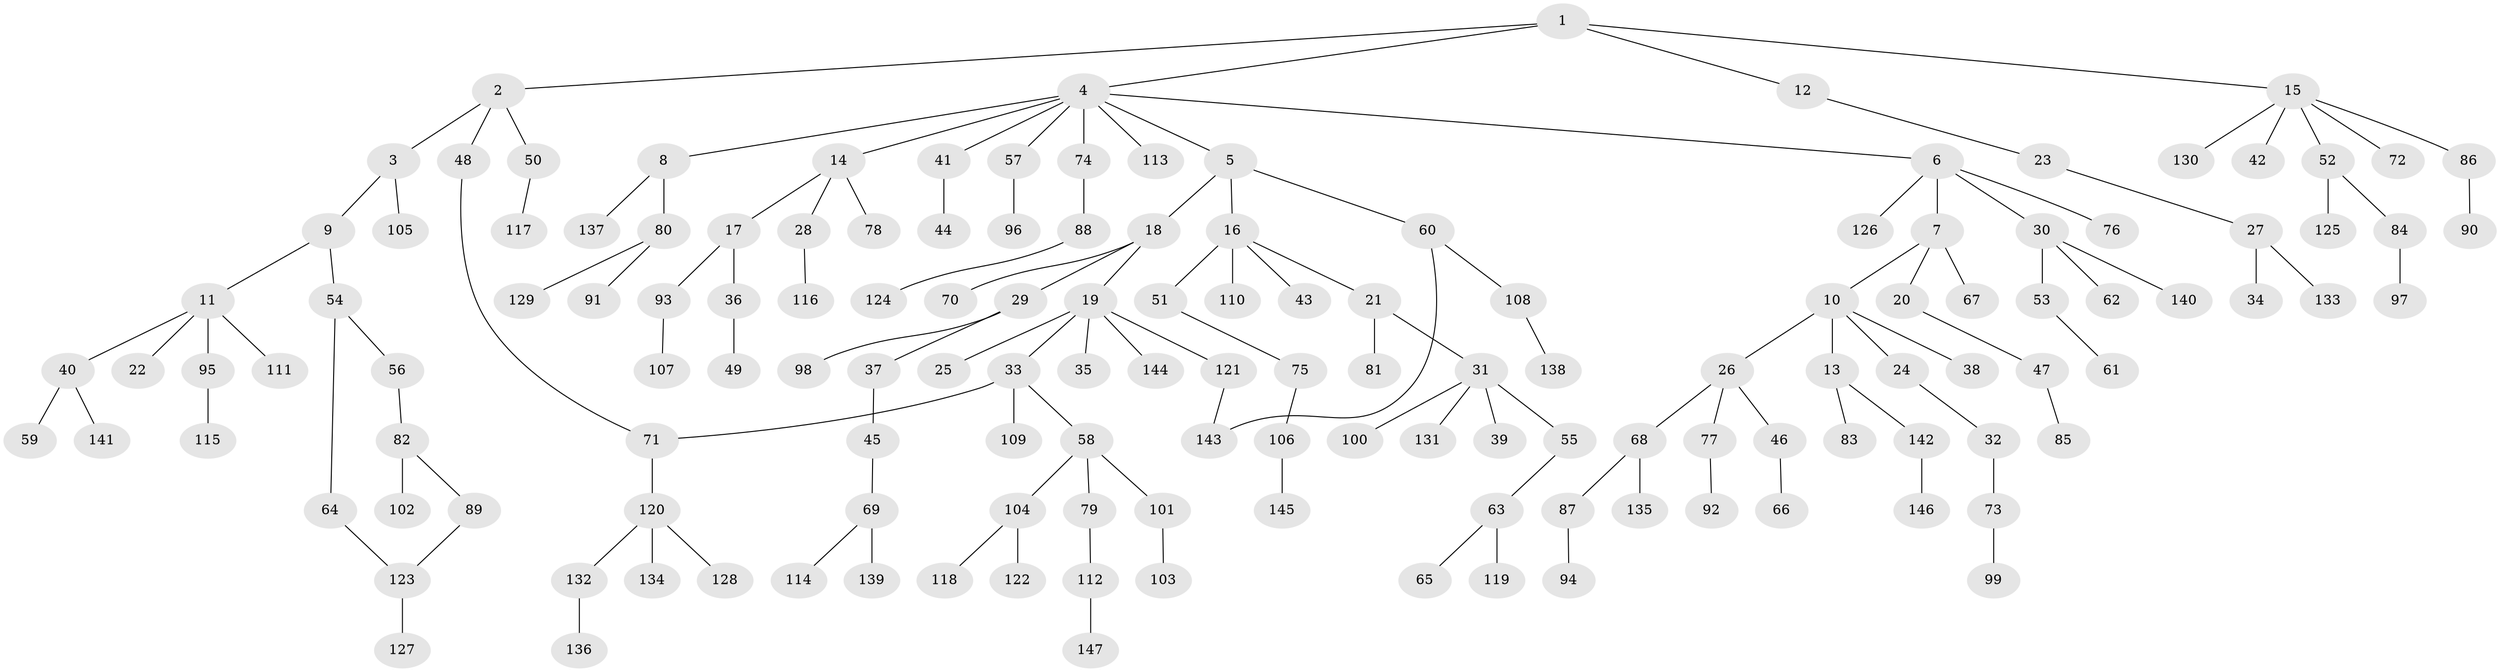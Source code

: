 // coarse degree distribution, {4: 0.06862745098039216, 9: 0.00980392156862745, 7: 0.0196078431372549, 2: 0.20588235294117646, 3: 0.09803921568627451, 5: 0.029411764705882353, 6: 0.00980392156862745, 8: 0.00980392156862745, 1: 0.5490196078431373}
// Generated by graph-tools (version 1.1) at 2025/51/02/27/25 19:51:39]
// undirected, 147 vertices, 149 edges
graph export_dot {
graph [start="1"]
  node [color=gray90,style=filled];
  1;
  2;
  3;
  4;
  5;
  6;
  7;
  8;
  9;
  10;
  11;
  12;
  13;
  14;
  15;
  16;
  17;
  18;
  19;
  20;
  21;
  22;
  23;
  24;
  25;
  26;
  27;
  28;
  29;
  30;
  31;
  32;
  33;
  34;
  35;
  36;
  37;
  38;
  39;
  40;
  41;
  42;
  43;
  44;
  45;
  46;
  47;
  48;
  49;
  50;
  51;
  52;
  53;
  54;
  55;
  56;
  57;
  58;
  59;
  60;
  61;
  62;
  63;
  64;
  65;
  66;
  67;
  68;
  69;
  70;
  71;
  72;
  73;
  74;
  75;
  76;
  77;
  78;
  79;
  80;
  81;
  82;
  83;
  84;
  85;
  86;
  87;
  88;
  89;
  90;
  91;
  92;
  93;
  94;
  95;
  96;
  97;
  98;
  99;
  100;
  101;
  102;
  103;
  104;
  105;
  106;
  107;
  108;
  109;
  110;
  111;
  112;
  113;
  114;
  115;
  116;
  117;
  118;
  119;
  120;
  121;
  122;
  123;
  124;
  125;
  126;
  127;
  128;
  129;
  130;
  131;
  132;
  133;
  134;
  135;
  136;
  137;
  138;
  139;
  140;
  141;
  142;
  143;
  144;
  145;
  146;
  147;
  1 -- 2;
  1 -- 4;
  1 -- 12;
  1 -- 15;
  2 -- 3;
  2 -- 48;
  2 -- 50;
  3 -- 9;
  3 -- 105;
  4 -- 5;
  4 -- 6;
  4 -- 8;
  4 -- 14;
  4 -- 41;
  4 -- 57;
  4 -- 74;
  4 -- 113;
  5 -- 16;
  5 -- 18;
  5 -- 60;
  6 -- 7;
  6 -- 30;
  6 -- 76;
  6 -- 126;
  7 -- 10;
  7 -- 20;
  7 -- 67;
  8 -- 80;
  8 -- 137;
  9 -- 11;
  9 -- 54;
  10 -- 13;
  10 -- 24;
  10 -- 26;
  10 -- 38;
  11 -- 22;
  11 -- 40;
  11 -- 95;
  11 -- 111;
  12 -- 23;
  13 -- 83;
  13 -- 142;
  14 -- 17;
  14 -- 28;
  14 -- 78;
  15 -- 42;
  15 -- 52;
  15 -- 72;
  15 -- 86;
  15 -- 130;
  16 -- 21;
  16 -- 43;
  16 -- 51;
  16 -- 110;
  17 -- 36;
  17 -- 93;
  18 -- 19;
  18 -- 29;
  18 -- 70;
  19 -- 25;
  19 -- 33;
  19 -- 35;
  19 -- 121;
  19 -- 144;
  20 -- 47;
  21 -- 31;
  21 -- 81;
  23 -- 27;
  24 -- 32;
  26 -- 46;
  26 -- 68;
  26 -- 77;
  27 -- 34;
  27 -- 133;
  28 -- 116;
  29 -- 37;
  29 -- 98;
  30 -- 53;
  30 -- 62;
  30 -- 140;
  31 -- 39;
  31 -- 55;
  31 -- 100;
  31 -- 131;
  32 -- 73;
  33 -- 58;
  33 -- 109;
  33 -- 71;
  36 -- 49;
  37 -- 45;
  40 -- 59;
  40 -- 141;
  41 -- 44;
  45 -- 69;
  46 -- 66;
  47 -- 85;
  48 -- 71;
  50 -- 117;
  51 -- 75;
  52 -- 84;
  52 -- 125;
  53 -- 61;
  54 -- 56;
  54 -- 64;
  55 -- 63;
  56 -- 82;
  57 -- 96;
  58 -- 79;
  58 -- 101;
  58 -- 104;
  60 -- 108;
  60 -- 143;
  63 -- 65;
  63 -- 119;
  64 -- 123;
  68 -- 87;
  68 -- 135;
  69 -- 114;
  69 -- 139;
  71 -- 120;
  73 -- 99;
  74 -- 88;
  75 -- 106;
  77 -- 92;
  79 -- 112;
  80 -- 91;
  80 -- 129;
  82 -- 89;
  82 -- 102;
  84 -- 97;
  86 -- 90;
  87 -- 94;
  88 -- 124;
  89 -- 123;
  93 -- 107;
  95 -- 115;
  101 -- 103;
  104 -- 118;
  104 -- 122;
  106 -- 145;
  108 -- 138;
  112 -- 147;
  120 -- 128;
  120 -- 132;
  120 -- 134;
  121 -- 143;
  123 -- 127;
  132 -- 136;
  142 -- 146;
}
